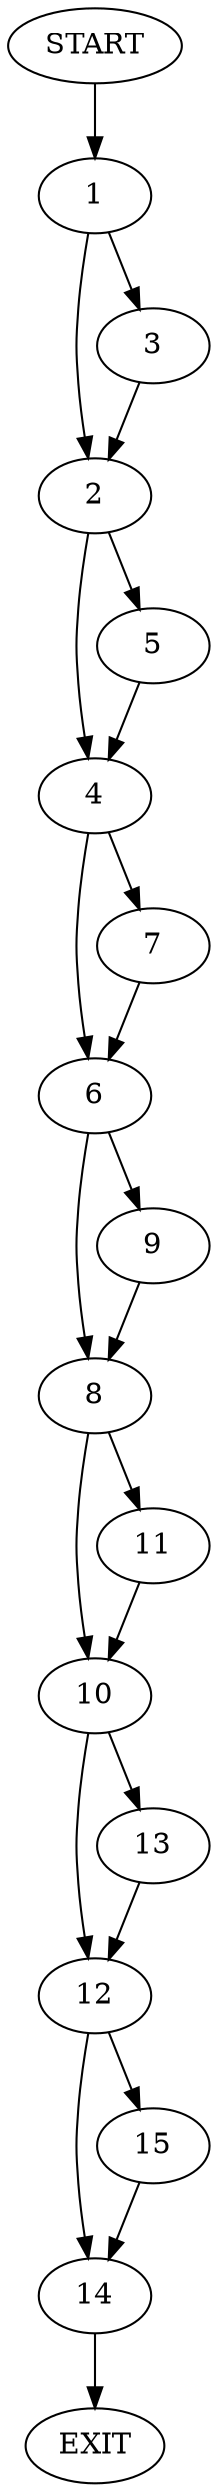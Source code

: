 digraph {
0 [label="START"]
16 [label="EXIT"]
0 -> 1
1 -> 2
1 -> 3
3 -> 2
2 -> 4
2 -> 5
5 -> 4
4 -> 6
4 -> 7
7 -> 6
6 -> 8
6 -> 9
9 -> 8
8 -> 10
8 -> 11
10 -> 12
10 -> 13
11 -> 10
12 -> 14
12 -> 15
13 -> 12
15 -> 14
14 -> 16
}
